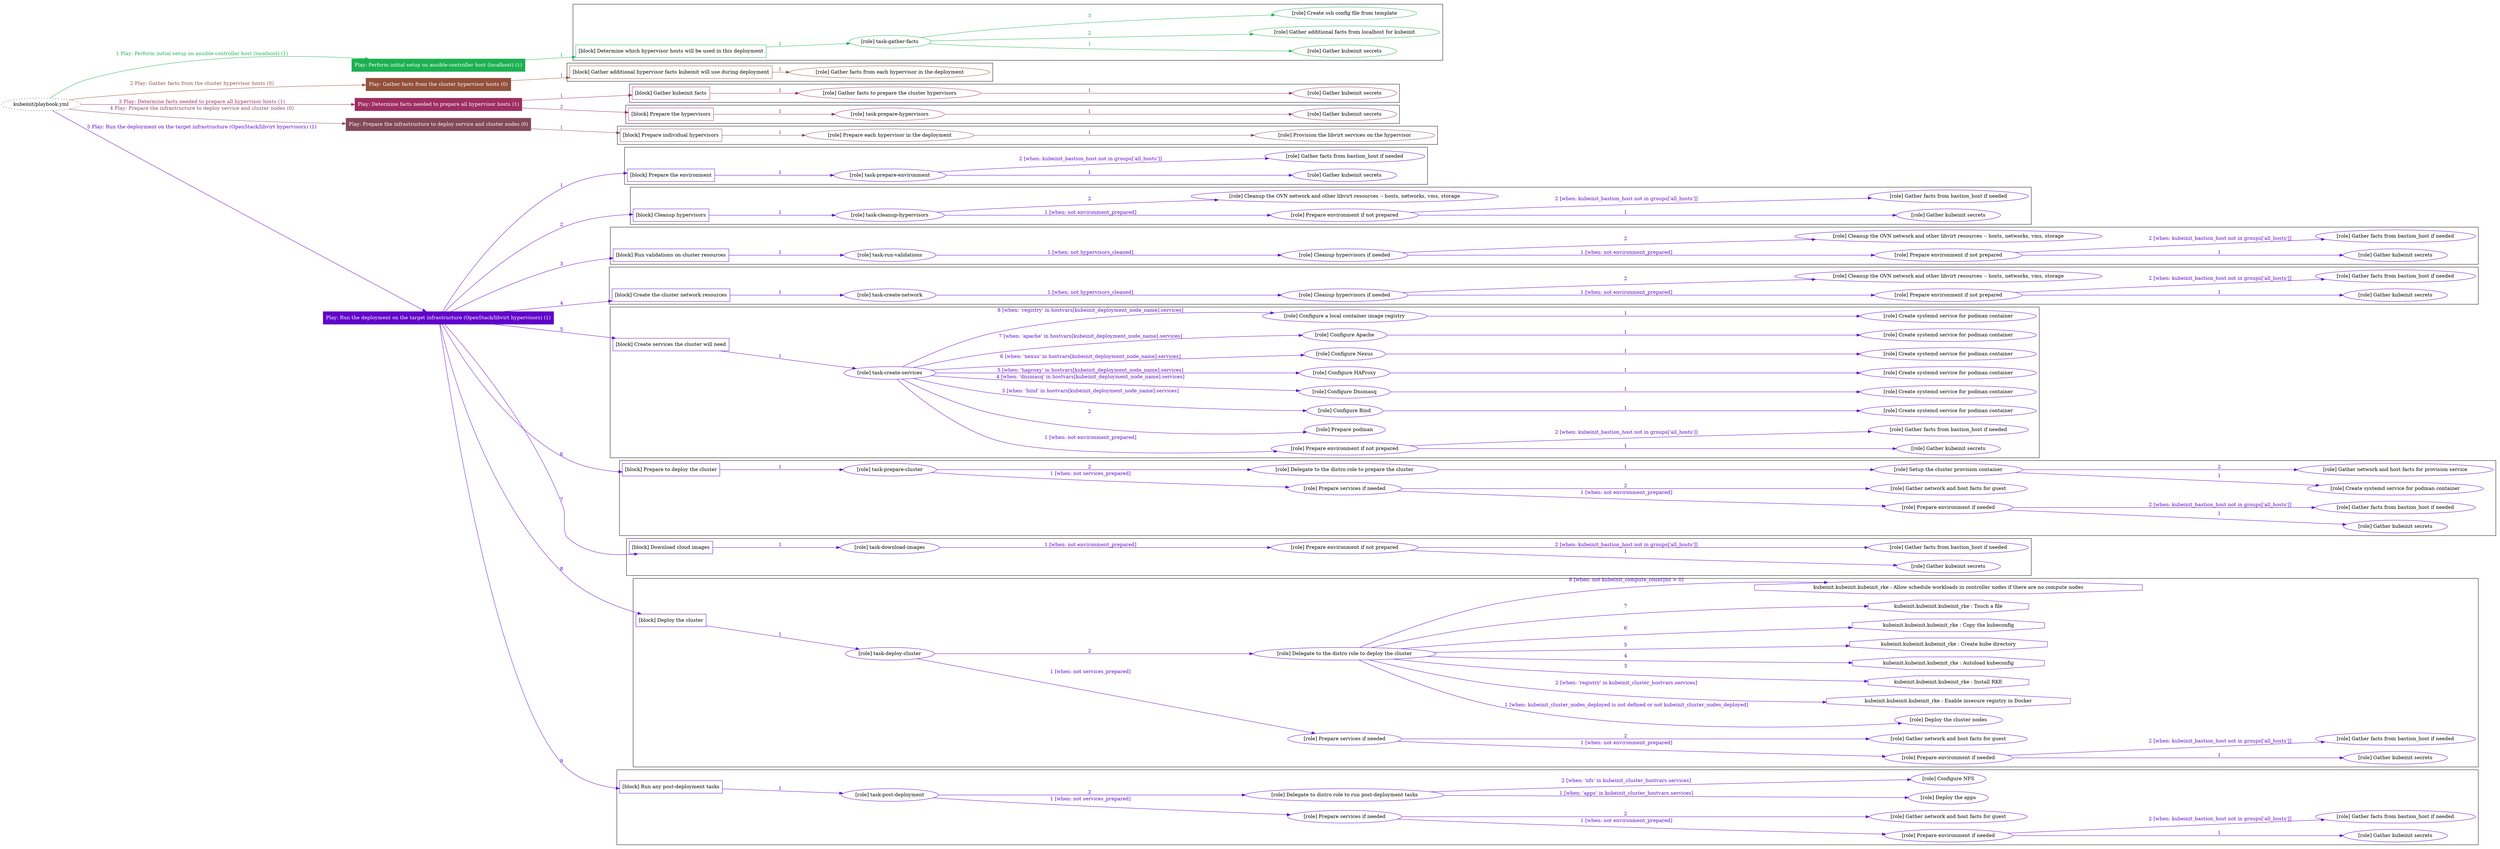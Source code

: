 digraph {
	graph [concentrate=true ordering=in rankdir=LR ratio=fill]
	edge [esep=5 sep=10]
	"kubeinit/playbook.yml" [URL="/home/runner/work/kubeinit/kubeinit/kubeinit/playbook.yml" id=playbook_23b154ed style=dotted]
	"kubeinit/playbook.yml" -> play_bd26dd8e [label="1 Play: Perform initial setup on ansible-controller host (localhost) (1)" color="#1cb051" fontcolor="#1cb051" id=edge_play_bd26dd8e labeltooltip="1 Play: Perform initial setup on ansible-controller host (localhost) (1)" tooltip="1 Play: Perform initial setup on ansible-controller host (localhost) (1)"]
	subgraph "Play: Perform initial setup on ansible-controller host (localhost) (1)" {
		play_bd26dd8e [label="Play: Perform initial setup on ansible-controller host (localhost) (1)" URL="/home/runner/work/kubeinit/kubeinit/kubeinit/playbook.yml" color="#1cb051" fontcolor="#ffffff" id=play_bd26dd8e shape=box style=filled tooltip=localhost]
		play_bd26dd8e -> block_3ce258e8 [label=1 color="#1cb051" fontcolor="#1cb051" id=edge_block_3ce258e8 labeltooltip=1 tooltip=1]
		subgraph cluster_block_3ce258e8 {
			block_3ce258e8 [label="[block] Determine which hypervisor hosts will be used in this deployment" URL="/home/runner/work/kubeinit/kubeinit/kubeinit/playbook.yml" color="#1cb051" id=block_3ce258e8 labeltooltip="Determine which hypervisor hosts will be used in this deployment" shape=box tooltip="Determine which hypervisor hosts will be used in this deployment"]
			block_3ce258e8 -> role_ca77ffe8 [label="1 " color="#1cb051" fontcolor="#1cb051" id=edge_role_ca77ffe8 labeltooltip="1 " tooltip="1 "]
			subgraph "task-gather-facts" {
				role_ca77ffe8 [label="[role] task-gather-facts" URL="/home/runner/work/kubeinit/kubeinit/kubeinit/playbook.yml" color="#1cb051" id=role_ca77ffe8 tooltip="task-gather-facts"]
				role_ca77ffe8 -> role_1e9909fc [label="1 " color="#1cb051" fontcolor="#1cb051" id=edge_role_1e9909fc labeltooltip="1 " tooltip="1 "]
				subgraph "Gather kubeinit secrets" {
					role_1e9909fc [label="[role] Gather kubeinit secrets" URL="/home/runner/.ansible/collections/ansible_collections/kubeinit/kubeinit/roles/kubeinit_prepare/tasks/build_hypervisors_group.yml" color="#1cb051" id=role_1e9909fc tooltip="Gather kubeinit secrets"]
				}
				role_ca77ffe8 -> role_f98a0396 [label="2 " color="#1cb051" fontcolor="#1cb051" id=edge_role_f98a0396 labeltooltip="2 " tooltip="2 "]
				subgraph "Gather additional facts from localhost for kubeinit" {
					role_f98a0396 [label="[role] Gather additional facts from localhost for kubeinit" URL="/home/runner/.ansible/collections/ansible_collections/kubeinit/kubeinit/roles/kubeinit_prepare/tasks/build_hypervisors_group.yml" color="#1cb051" id=role_f98a0396 tooltip="Gather additional facts from localhost for kubeinit"]
				}
				role_ca77ffe8 -> role_492698a8 [label="3 " color="#1cb051" fontcolor="#1cb051" id=edge_role_492698a8 labeltooltip="3 " tooltip="3 "]
				subgraph "Create ssh config file from template" {
					role_492698a8 [label="[role] Create ssh config file from template" URL="/home/runner/.ansible/collections/ansible_collections/kubeinit/kubeinit/roles/kubeinit_prepare/tasks/build_hypervisors_group.yml" color="#1cb051" id=role_492698a8 tooltip="Create ssh config file from template"]
				}
			}
		}
	}
	"kubeinit/playbook.yml" -> play_01b16d50 [label="2 Play: Gather facts from the cluster hypervisor hosts (0)" color="#924f3a" fontcolor="#924f3a" id=edge_play_01b16d50 labeltooltip="2 Play: Gather facts from the cluster hypervisor hosts (0)" tooltip="2 Play: Gather facts from the cluster hypervisor hosts (0)"]
	subgraph "Play: Gather facts from the cluster hypervisor hosts (0)" {
		play_01b16d50 [label="Play: Gather facts from the cluster hypervisor hosts (0)" URL="/home/runner/work/kubeinit/kubeinit/kubeinit/playbook.yml" color="#924f3a" fontcolor="#ffffff" id=play_01b16d50 shape=box style=filled tooltip="Play: Gather facts from the cluster hypervisor hosts (0)"]
		play_01b16d50 -> block_97de0577 [label=1 color="#924f3a" fontcolor="#924f3a" id=edge_block_97de0577 labeltooltip=1 tooltip=1]
		subgraph cluster_block_97de0577 {
			block_97de0577 [label="[block] Gather additional hypervisor facts kubeinit will use during deployment" URL="/home/runner/work/kubeinit/kubeinit/kubeinit/playbook.yml" color="#924f3a" id=block_97de0577 labeltooltip="Gather additional hypervisor facts kubeinit will use during deployment" shape=box tooltip="Gather additional hypervisor facts kubeinit will use during deployment"]
			block_97de0577 -> role_d6e57e4e [label="1 " color="#924f3a" fontcolor="#924f3a" id=edge_role_d6e57e4e labeltooltip="1 " tooltip="1 "]
			subgraph "Gather facts from each hypervisor in the deployment" {
				role_d6e57e4e [label="[role] Gather facts from each hypervisor in the deployment" URL="/home/runner/work/kubeinit/kubeinit/kubeinit/playbook.yml" color="#924f3a" id=role_d6e57e4e tooltip="Gather facts from each hypervisor in the deployment"]
			}
		}
	}
	"kubeinit/playbook.yml" -> play_04474429 [label="3 Play: Determine facts needed to prepare all hypervisor hosts (1)" color="#9e2e63" fontcolor="#9e2e63" id=edge_play_04474429 labeltooltip="3 Play: Determine facts needed to prepare all hypervisor hosts (1)" tooltip="3 Play: Determine facts needed to prepare all hypervisor hosts (1)"]
	subgraph "Play: Determine facts needed to prepare all hypervisor hosts (1)" {
		play_04474429 [label="Play: Determine facts needed to prepare all hypervisor hosts (1)" URL="/home/runner/work/kubeinit/kubeinit/kubeinit/playbook.yml" color="#9e2e63" fontcolor="#ffffff" id=play_04474429 shape=box style=filled tooltip=localhost]
		play_04474429 -> block_d39a2bb1 [label=1 color="#9e2e63" fontcolor="#9e2e63" id=edge_block_d39a2bb1 labeltooltip=1 tooltip=1]
		subgraph cluster_block_d39a2bb1 {
			block_d39a2bb1 [label="[block] Gather kubeinit facts" URL="/home/runner/work/kubeinit/kubeinit/kubeinit/playbook.yml" color="#9e2e63" id=block_d39a2bb1 labeltooltip="Gather kubeinit facts" shape=box tooltip="Gather kubeinit facts"]
			block_d39a2bb1 -> role_1b8afa53 [label="1 " color="#9e2e63" fontcolor="#9e2e63" id=edge_role_1b8afa53 labeltooltip="1 " tooltip="1 "]
			subgraph "Gather facts to prepare the cluster hypervisors" {
				role_1b8afa53 [label="[role] Gather facts to prepare the cluster hypervisors" URL="/home/runner/work/kubeinit/kubeinit/kubeinit/playbook.yml" color="#9e2e63" id=role_1b8afa53 tooltip="Gather facts to prepare the cluster hypervisors"]
				role_1b8afa53 -> role_c93fe16f [label="1 " color="#9e2e63" fontcolor="#9e2e63" id=edge_role_c93fe16f labeltooltip="1 " tooltip="1 "]
				subgraph "Gather kubeinit secrets" {
					role_c93fe16f [label="[role] Gather kubeinit secrets" URL="/home/runner/.ansible/collections/ansible_collections/kubeinit/kubeinit/roles/kubeinit_prepare/tasks/gather_kubeinit_facts.yml" color="#9e2e63" id=role_c93fe16f tooltip="Gather kubeinit secrets"]
				}
			}
		}
		play_04474429 -> block_0b998907 [label=2 color="#9e2e63" fontcolor="#9e2e63" id=edge_block_0b998907 labeltooltip=2 tooltip=2]
		subgraph cluster_block_0b998907 {
			block_0b998907 [label="[block] Prepare the hypervisors" URL="/home/runner/work/kubeinit/kubeinit/kubeinit/playbook.yml" color="#9e2e63" id=block_0b998907 labeltooltip="Prepare the hypervisors" shape=box tooltip="Prepare the hypervisors"]
			block_0b998907 -> role_3db9190d [label="1 " color="#9e2e63" fontcolor="#9e2e63" id=edge_role_3db9190d labeltooltip="1 " tooltip="1 "]
			subgraph "task-prepare-hypervisors" {
				role_3db9190d [label="[role] task-prepare-hypervisors" URL="/home/runner/work/kubeinit/kubeinit/kubeinit/playbook.yml" color="#9e2e63" id=role_3db9190d tooltip="task-prepare-hypervisors"]
				role_3db9190d -> role_d3c46f87 [label="1 " color="#9e2e63" fontcolor="#9e2e63" id=edge_role_d3c46f87 labeltooltip="1 " tooltip="1 "]
				subgraph "Gather kubeinit secrets" {
					role_d3c46f87 [label="[role] Gather kubeinit secrets" URL="/home/runner/.ansible/collections/ansible_collections/kubeinit/kubeinit/roles/kubeinit_prepare/tasks/gather_kubeinit_facts.yml" color="#9e2e63" id=role_d3c46f87 tooltip="Gather kubeinit secrets"]
				}
			}
		}
	}
	"kubeinit/playbook.yml" -> play_7773d3ea [label="4 Play: Prepare the infrastructure to deploy service and cluster nodes (0)" color="#83495b" fontcolor="#83495b" id=edge_play_7773d3ea labeltooltip="4 Play: Prepare the infrastructure to deploy service and cluster nodes (0)" tooltip="4 Play: Prepare the infrastructure to deploy service and cluster nodes (0)"]
	subgraph "Play: Prepare the infrastructure to deploy service and cluster nodes (0)" {
		play_7773d3ea [label="Play: Prepare the infrastructure to deploy service and cluster nodes (0)" URL="/home/runner/work/kubeinit/kubeinit/kubeinit/playbook.yml" color="#83495b" fontcolor="#ffffff" id=play_7773d3ea shape=box style=filled tooltip="Play: Prepare the infrastructure to deploy service and cluster nodes (0)"]
		play_7773d3ea -> block_8e6718e3 [label=1 color="#83495b" fontcolor="#83495b" id=edge_block_8e6718e3 labeltooltip=1 tooltip=1]
		subgraph cluster_block_8e6718e3 {
			block_8e6718e3 [label="[block] Prepare individual hypervisors" URL="/home/runner/work/kubeinit/kubeinit/kubeinit/playbook.yml" color="#83495b" id=block_8e6718e3 labeltooltip="Prepare individual hypervisors" shape=box tooltip="Prepare individual hypervisors"]
			block_8e6718e3 -> role_97fdbeb2 [label="1 " color="#83495b" fontcolor="#83495b" id=edge_role_97fdbeb2 labeltooltip="1 " tooltip="1 "]
			subgraph "Prepare each hypervisor in the deployment" {
				role_97fdbeb2 [label="[role] Prepare each hypervisor in the deployment" URL="/home/runner/work/kubeinit/kubeinit/kubeinit/playbook.yml" color="#83495b" id=role_97fdbeb2 tooltip="Prepare each hypervisor in the deployment"]
				role_97fdbeb2 -> role_c0e57688 [label="1 " color="#83495b" fontcolor="#83495b" id=edge_role_c0e57688 labeltooltip="1 " tooltip="1 "]
				subgraph "Provision the libvirt services on the hypervisor" {
					role_c0e57688 [label="[role] Provision the libvirt services on the hypervisor" URL="/home/runner/.ansible/collections/ansible_collections/kubeinit/kubeinit/roles/kubeinit_prepare/tasks/prepare_hypervisor.yml" color="#83495b" id=role_c0e57688 tooltip="Provision the libvirt services on the hypervisor"]
				}
			}
		}
	}
	"kubeinit/playbook.yml" -> play_a0183ea1 [label="5 Play: Run the deployment on the target infrastructure (OpenStack/libvirt hypervisors) (1)" color="#6102ca" fontcolor="#6102ca" id=edge_play_a0183ea1 labeltooltip="5 Play: Run the deployment on the target infrastructure (OpenStack/libvirt hypervisors) (1)" tooltip="5 Play: Run the deployment on the target infrastructure (OpenStack/libvirt hypervisors) (1)"]
	subgraph "Play: Run the deployment on the target infrastructure (OpenStack/libvirt hypervisors) (1)" {
		play_a0183ea1 [label="Play: Run the deployment on the target infrastructure (OpenStack/libvirt hypervisors) (1)" URL="/home/runner/work/kubeinit/kubeinit/kubeinit/playbook.yml" color="#6102ca" fontcolor="#ffffff" id=play_a0183ea1 shape=box style=filled tooltip=localhost]
		play_a0183ea1 -> block_3409b742 [label=1 color="#6102ca" fontcolor="#6102ca" id=edge_block_3409b742 labeltooltip=1 tooltip=1]
		subgraph cluster_block_3409b742 {
			block_3409b742 [label="[block] Prepare the environment" URL="/home/runner/work/kubeinit/kubeinit/kubeinit/playbook.yml" color="#6102ca" id=block_3409b742 labeltooltip="Prepare the environment" shape=box tooltip="Prepare the environment"]
			block_3409b742 -> role_817d0fa5 [label="1 " color="#6102ca" fontcolor="#6102ca" id=edge_role_817d0fa5 labeltooltip="1 " tooltip="1 "]
			subgraph "task-prepare-environment" {
				role_817d0fa5 [label="[role] task-prepare-environment" URL="/home/runner/work/kubeinit/kubeinit/kubeinit/playbook.yml" color="#6102ca" id=role_817d0fa5 tooltip="task-prepare-environment"]
				role_817d0fa5 -> role_91f07944 [label="1 " color="#6102ca" fontcolor="#6102ca" id=edge_role_91f07944 labeltooltip="1 " tooltip="1 "]
				subgraph "Gather kubeinit secrets" {
					role_91f07944 [label="[role] Gather kubeinit secrets" URL="/home/runner/.ansible/collections/ansible_collections/kubeinit/kubeinit/roles/kubeinit_prepare/tasks/gather_kubeinit_facts.yml" color="#6102ca" id=role_91f07944 tooltip="Gather kubeinit secrets"]
				}
				role_817d0fa5 -> role_a4966f89 [label="2 [when: kubeinit_bastion_host not in groups['all_hosts']]" color="#6102ca" fontcolor="#6102ca" id=edge_role_a4966f89 labeltooltip="2 [when: kubeinit_bastion_host not in groups['all_hosts']]" tooltip="2 [when: kubeinit_bastion_host not in groups['all_hosts']]"]
				subgraph "Gather facts from bastion_host if needed" {
					role_a4966f89 [label="[role] Gather facts from bastion_host if needed" URL="/home/runner/.ansible/collections/ansible_collections/kubeinit/kubeinit/roles/kubeinit_prepare/tasks/main.yml" color="#6102ca" id=role_a4966f89 tooltip="Gather facts from bastion_host if needed"]
				}
			}
		}
		play_a0183ea1 -> block_8f204767 [label=2 color="#6102ca" fontcolor="#6102ca" id=edge_block_8f204767 labeltooltip=2 tooltip=2]
		subgraph cluster_block_8f204767 {
			block_8f204767 [label="[block] Cleanup hypervisors" URL="/home/runner/work/kubeinit/kubeinit/kubeinit/playbook.yml" color="#6102ca" id=block_8f204767 labeltooltip="Cleanup hypervisors" shape=box tooltip="Cleanup hypervisors"]
			block_8f204767 -> role_eb859e78 [label="1 " color="#6102ca" fontcolor="#6102ca" id=edge_role_eb859e78 labeltooltip="1 " tooltip="1 "]
			subgraph "task-cleanup-hypervisors" {
				role_eb859e78 [label="[role] task-cleanup-hypervisors" URL="/home/runner/work/kubeinit/kubeinit/kubeinit/playbook.yml" color="#6102ca" id=role_eb859e78 tooltip="task-cleanup-hypervisors"]
				role_eb859e78 -> role_67121beb [label="1 [when: not environment_prepared]" color="#6102ca" fontcolor="#6102ca" id=edge_role_67121beb labeltooltip="1 [when: not environment_prepared]" tooltip="1 [when: not environment_prepared]"]
				subgraph "Prepare environment if not prepared" {
					role_67121beb [label="[role] Prepare environment if not prepared" URL="/home/runner/.ansible/collections/ansible_collections/kubeinit/kubeinit/roles/kubeinit_libvirt/tasks/cleanup_hypervisors.yml" color="#6102ca" id=role_67121beb tooltip="Prepare environment if not prepared"]
					role_67121beb -> role_612ebd5a [label="1 " color="#6102ca" fontcolor="#6102ca" id=edge_role_612ebd5a labeltooltip="1 " tooltip="1 "]
					subgraph "Gather kubeinit secrets" {
						role_612ebd5a [label="[role] Gather kubeinit secrets" URL="/home/runner/.ansible/collections/ansible_collections/kubeinit/kubeinit/roles/kubeinit_prepare/tasks/gather_kubeinit_facts.yml" color="#6102ca" id=role_612ebd5a tooltip="Gather kubeinit secrets"]
					}
					role_67121beb -> role_17b3fab9 [label="2 [when: kubeinit_bastion_host not in groups['all_hosts']]" color="#6102ca" fontcolor="#6102ca" id=edge_role_17b3fab9 labeltooltip="2 [when: kubeinit_bastion_host not in groups['all_hosts']]" tooltip="2 [when: kubeinit_bastion_host not in groups['all_hosts']]"]
					subgraph "Gather facts from bastion_host if needed" {
						role_17b3fab9 [label="[role] Gather facts from bastion_host if needed" URL="/home/runner/.ansible/collections/ansible_collections/kubeinit/kubeinit/roles/kubeinit_prepare/tasks/main.yml" color="#6102ca" id=role_17b3fab9 tooltip="Gather facts from bastion_host if needed"]
					}
				}
				role_eb859e78 -> role_69d9b52e [label="2 " color="#6102ca" fontcolor="#6102ca" id=edge_role_69d9b52e labeltooltip="2 " tooltip="2 "]
				subgraph "Cleanup the OVN network and other libvirt resources -- hosts, networks, vms, storage" {
					role_69d9b52e [label="[role] Cleanup the OVN network and other libvirt resources -- hosts, networks, vms, storage" URL="/home/runner/.ansible/collections/ansible_collections/kubeinit/kubeinit/roles/kubeinit_libvirt/tasks/cleanup_hypervisors.yml" color="#6102ca" id=role_69d9b52e tooltip="Cleanup the OVN network and other libvirt resources -- hosts, networks, vms, storage"]
				}
			}
		}
		play_a0183ea1 -> block_38515865 [label=3 color="#6102ca" fontcolor="#6102ca" id=edge_block_38515865 labeltooltip=3 tooltip=3]
		subgraph cluster_block_38515865 {
			block_38515865 [label="[block] Run validations on cluster resources" URL="/home/runner/work/kubeinit/kubeinit/kubeinit/playbook.yml" color="#6102ca" id=block_38515865 labeltooltip="Run validations on cluster resources" shape=box tooltip="Run validations on cluster resources"]
			block_38515865 -> role_ba800886 [label="1 " color="#6102ca" fontcolor="#6102ca" id=edge_role_ba800886 labeltooltip="1 " tooltip="1 "]
			subgraph "task-run-validations" {
				role_ba800886 [label="[role] task-run-validations" URL="/home/runner/work/kubeinit/kubeinit/kubeinit/playbook.yml" color="#6102ca" id=role_ba800886 tooltip="task-run-validations"]
				role_ba800886 -> role_145213db [label="1 [when: not hypervisors_cleaned]" color="#6102ca" fontcolor="#6102ca" id=edge_role_145213db labeltooltip="1 [when: not hypervisors_cleaned]" tooltip="1 [when: not hypervisors_cleaned]"]
				subgraph "Cleanup hypervisors if needed" {
					role_145213db [label="[role] Cleanup hypervisors if needed" URL="/home/runner/.ansible/collections/ansible_collections/kubeinit/kubeinit/roles/kubeinit_validations/tasks/main.yml" color="#6102ca" id=role_145213db tooltip="Cleanup hypervisors if needed"]
					role_145213db -> role_557ea775 [label="1 [when: not environment_prepared]" color="#6102ca" fontcolor="#6102ca" id=edge_role_557ea775 labeltooltip="1 [when: not environment_prepared]" tooltip="1 [when: not environment_prepared]"]
					subgraph "Prepare environment if not prepared" {
						role_557ea775 [label="[role] Prepare environment if not prepared" URL="/home/runner/.ansible/collections/ansible_collections/kubeinit/kubeinit/roles/kubeinit_libvirt/tasks/cleanup_hypervisors.yml" color="#6102ca" id=role_557ea775 tooltip="Prepare environment if not prepared"]
						role_557ea775 -> role_1ff5f832 [label="1 " color="#6102ca" fontcolor="#6102ca" id=edge_role_1ff5f832 labeltooltip="1 " tooltip="1 "]
						subgraph "Gather kubeinit secrets" {
							role_1ff5f832 [label="[role] Gather kubeinit secrets" URL="/home/runner/.ansible/collections/ansible_collections/kubeinit/kubeinit/roles/kubeinit_prepare/tasks/gather_kubeinit_facts.yml" color="#6102ca" id=role_1ff5f832 tooltip="Gather kubeinit secrets"]
						}
						role_557ea775 -> role_44877792 [label="2 [when: kubeinit_bastion_host not in groups['all_hosts']]" color="#6102ca" fontcolor="#6102ca" id=edge_role_44877792 labeltooltip="2 [when: kubeinit_bastion_host not in groups['all_hosts']]" tooltip="2 [when: kubeinit_bastion_host not in groups['all_hosts']]"]
						subgraph "Gather facts from bastion_host if needed" {
							role_44877792 [label="[role] Gather facts from bastion_host if needed" URL="/home/runner/.ansible/collections/ansible_collections/kubeinit/kubeinit/roles/kubeinit_prepare/tasks/main.yml" color="#6102ca" id=role_44877792 tooltip="Gather facts from bastion_host if needed"]
						}
					}
					role_145213db -> role_7ae03227 [label="2 " color="#6102ca" fontcolor="#6102ca" id=edge_role_7ae03227 labeltooltip="2 " tooltip="2 "]
					subgraph "Cleanup the OVN network and other libvirt resources -- hosts, networks, vms, storage" {
						role_7ae03227 [label="[role] Cleanup the OVN network and other libvirt resources -- hosts, networks, vms, storage" URL="/home/runner/.ansible/collections/ansible_collections/kubeinit/kubeinit/roles/kubeinit_libvirt/tasks/cleanup_hypervisors.yml" color="#6102ca" id=role_7ae03227 tooltip="Cleanup the OVN network and other libvirt resources -- hosts, networks, vms, storage"]
					}
				}
			}
		}
		play_a0183ea1 -> block_9257412f [label=4 color="#6102ca" fontcolor="#6102ca" id=edge_block_9257412f labeltooltip=4 tooltip=4]
		subgraph cluster_block_9257412f {
			block_9257412f [label="[block] Create the cluster network resources" URL="/home/runner/work/kubeinit/kubeinit/kubeinit/playbook.yml" color="#6102ca" id=block_9257412f labeltooltip="Create the cluster network resources" shape=box tooltip="Create the cluster network resources"]
			block_9257412f -> role_0f815d0e [label="1 " color="#6102ca" fontcolor="#6102ca" id=edge_role_0f815d0e labeltooltip="1 " tooltip="1 "]
			subgraph "task-create-network" {
				role_0f815d0e [label="[role] task-create-network" URL="/home/runner/work/kubeinit/kubeinit/kubeinit/playbook.yml" color="#6102ca" id=role_0f815d0e tooltip="task-create-network"]
				role_0f815d0e -> role_c1fdfc50 [label="1 [when: not hypervisors_cleaned]" color="#6102ca" fontcolor="#6102ca" id=edge_role_c1fdfc50 labeltooltip="1 [when: not hypervisors_cleaned]" tooltip="1 [when: not hypervisors_cleaned]"]
				subgraph "Cleanup hypervisors if needed" {
					role_c1fdfc50 [label="[role] Cleanup hypervisors if needed" URL="/home/runner/.ansible/collections/ansible_collections/kubeinit/kubeinit/roles/kubeinit_libvirt/tasks/create_network.yml" color="#6102ca" id=role_c1fdfc50 tooltip="Cleanup hypervisors if needed"]
					role_c1fdfc50 -> role_2e058e3f [label="1 [when: not environment_prepared]" color="#6102ca" fontcolor="#6102ca" id=edge_role_2e058e3f labeltooltip="1 [when: not environment_prepared]" tooltip="1 [when: not environment_prepared]"]
					subgraph "Prepare environment if not prepared" {
						role_2e058e3f [label="[role] Prepare environment if not prepared" URL="/home/runner/.ansible/collections/ansible_collections/kubeinit/kubeinit/roles/kubeinit_libvirt/tasks/cleanup_hypervisors.yml" color="#6102ca" id=role_2e058e3f tooltip="Prepare environment if not prepared"]
						role_2e058e3f -> role_a3dbd1cb [label="1 " color="#6102ca" fontcolor="#6102ca" id=edge_role_a3dbd1cb labeltooltip="1 " tooltip="1 "]
						subgraph "Gather kubeinit secrets" {
							role_a3dbd1cb [label="[role] Gather kubeinit secrets" URL="/home/runner/.ansible/collections/ansible_collections/kubeinit/kubeinit/roles/kubeinit_prepare/tasks/gather_kubeinit_facts.yml" color="#6102ca" id=role_a3dbd1cb tooltip="Gather kubeinit secrets"]
						}
						role_2e058e3f -> role_c2fa4680 [label="2 [when: kubeinit_bastion_host not in groups['all_hosts']]" color="#6102ca" fontcolor="#6102ca" id=edge_role_c2fa4680 labeltooltip="2 [when: kubeinit_bastion_host not in groups['all_hosts']]" tooltip="2 [when: kubeinit_bastion_host not in groups['all_hosts']]"]
						subgraph "Gather facts from bastion_host if needed" {
							role_c2fa4680 [label="[role] Gather facts from bastion_host if needed" URL="/home/runner/.ansible/collections/ansible_collections/kubeinit/kubeinit/roles/kubeinit_prepare/tasks/main.yml" color="#6102ca" id=role_c2fa4680 tooltip="Gather facts from bastion_host if needed"]
						}
					}
					role_c1fdfc50 -> role_b69dd2ba [label="2 " color="#6102ca" fontcolor="#6102ca" id=edge_role_b69dd2ba labeltooltip="2 " tooltip="2 "]
					subgraph "Cleanup the OVN network and other libvirt resources -- hosts, networks, vms, storage" {
						role_b69dd2ba [label="[role] Cleanup the OVN network and other libvirt resources -- hosts, networks, vms, storage" URL="/home/runner/.ansible/collections/ansible_collections/kubeinit/kubeinit/roles/kubeinit_libvirt/tasks/cleanup_hypervisors.yml" color="#6102ca" id=role_b69dd2ba tooltip="Cleanup the OVN network and other libvirt resources -- hosts, networks, vms, storage"]
					}
				}
			}
		}
		play_a0183ea1 -> block_30a81be2 [label=5 color="#6102ca" fontcolor="#6102ca" id=edge_block_30a81be2 labeltooltip=5 tooltip=5]
		subgraph cluster_block_30a81be2 {
			block_30a81be2 [label="[block] Create services the cluster will need" URL="/home/runner/work/kubeinit/kubeinit/kubeinit/playbook.yml" color="#6102ca" id=block_30a81be2 labeltooltip="Create services the cluster will need" shape=box tooltip="Create services the cluster will need"]
			block_30a81be2 -> role_633fab78 [label="1 " color="#6102ca" fontcolor="#6102ca" id=edge_role_633fab78 labeltooltip="1 " tooltip="1 "]
			subgraph "task-create-services" {
				role_633fab78 [label="[role] task-create-services" URL="/home/runner/work/kubeinit/kubeinit/kubeinit/playbook.yml" color="#6102ca" id=role_633fab78 tooltip="task-create-services"]
				role_633fab78 -> role_fe9d4805 [label="1 [when: not environment_prepared]" color="#6102ca" fontcolor="#6102ca" id=edge_role_fe9d4805 labeltooltip="1 [when: not environment_prepared]" tooltip="1 [when: not environment_prepared]"]
				subgraph "Prepare environment if not prepared" {
					role_fe9d4805 [label="[role] Prepare environment if not prepared" URL="/home/runner/.ansible/collections/ansible_collections/kubeinit/kubeinit/roles/kubeinit_services/tasks/main.yml" color="#6102ca" id=role_fe9d4805 tooltip="Prepare environment if not prepared"]
					role_fe9d4805 -> role_3e9238ca [label="1 " color="#6102ca" fontcolor="#6102ca" id=edge_role_3e9238ca labeltooltip="1 " tooltip="1 "]
					subgraph "Gather kubeinit secrets" {
						role_3e9238ca [label="[role] Gather kubeinit secrets" URL="/home/runner/.ansible/collections/ansible_collections/kubeinit/kubeinit/roles/kubeinit_prepare/tasks/gather_kubeinit_facts.yml" color="#6102ca" id=role_3e9238ca tooltip="Gather kubeinit secrets"]
					}
					role_fe9d4805 -> role_6c9b95ca [label="2 [when: kubeinit_bastion_host not in groups['all_hosts']]" color="#6102ca" fontcolor="#6102ca" id=edge_role_6c9b95ca labeltooltip="2 [when: kubeinit_bastion_host not in groups['all_hosts']]" tooltip="2 [when: kubeinit_bastion_host not in groups['all_hosts']]"]
					subgraph "Gather facts from bastion_host if needed" {
						role_6c9b95ca [label="[role] Gather facts from bastion_host if needed" URL="/home/runner/.ansible/collections/ansible_collections/kubeinit/kubeinit/roles/kubeinit_prepare/tasks/main.yml" color="#6102ca" id=role_6c9b95ca tooltip="Gather facts from bastion_host if needed"]
					}
				}
				role_633fab78 -> role_1315e447 [label="2 " color="#6102ca" fontcolor="#6102ca" id=edge_role_1315e447 labeltooltip="2 " tooltip="2 "]
				subgraph "Prepare podman" {
					role_1315e447 [label="[role] Prepare podman" URL="/home/runner/.ansible/collections/ansible_collections/kubeinit/kubeinit/roles/kubeinit_services/tasks/00_create_service_pod.yml" color="#6102ca" id=role_1315e447 tooltip="Prepare podman"]
				}
				role_633fab78 -> role_35bea88e [label="3 [when: 'bind' in hostvars[kubeinit_deployment_node_name].services]" color="#6102ca" fontcolor="#6102ca" id=edge_role_35bea88e labeltooltip="3 [when: 'bind' in hostvars[kubeinit_deployment_node_name].services]" tooltip="3 [when: 'bind' in hostvars[kubeinit_deployment_node_name].services]"]
				subgraph "Configure Bind" {
					role_35bea88e [label="[role] Configure Bind" URL="/home/runner/.ansible/collections/ansible_collections/kubeinit/kubeinit/roles/kubeinit_services/tasks/start_services_containers.yml" color="#6102ca" id=role_35bea88e tooltip="Configure Bind"]
					role_35bea88e -> role_a91b4204 [label="1 " color="#6102ca" fontcolor="#6102ca" id=edge_role_a91b4204 labeltooltip="1 " tooltip="1 "]
					subgraph "Create systemd service for podman container" {
						role_a91b4204 [label="[role] Create systemd service for podman container" URL="/home/runner/.ansible/collections/ansible_collections/kubeinit/kubeinit/roles/kubeinit_bind/tasks/main.yml" color="#6102ca" id=role_a91b4204 tooltip="Create systemd service for podman container"]
					}
				}
				role_633fab78 -> role_70664ed8 [label="4 [when: 'dnsmasq' in hostvars[kubeinit_deployment_node_name].services]" color="#6102ca" fontcolor="#6102ca" id=edge_role_70664ed8 labeltooltip="4 [when: 'dnsmasq' in hostvars[kubeinit_deployment_node_name].services]" tooltip="4 [when: 'dnsmasq' in hostvars[kubeinit_deployment_node_name].services]"]
				subgraph "Configure Dnsmasq" {
					role_70664ed8 [label="[role] Configure Dnsmasq" URL="/home/runner/.ansible/collections/ansible_collections/kubeinit/kubeinit/roles/kubeinit_services/tasks/start_services_containers.yml" color="#6102ca" id=role_70664ed8 tooltip="Configure Dnsmasq"]
					role_70664ed8 -> role_4f2d71c5 [label="1 " color="#6102ca" fontcolor="#6102ca" id=edge_role_4f2d71c5 labeltooltip="1 " tooltip="1 "]
					subgraph "Create systemd service for podman container" {
						role_4f2d71c5 [label="[role] Create systemd service for podman container" URL="/home/runner/.ansible/collections/ansible_collections/kubeinit/kubeinit/roles/kubeinit_dnsmasq/tasks/main.yml" color="#6102ca" id=role_4f2d71c5 tooltip="Create systemd service for podman container"]
					}
				}
				role_633fab78 -> role_60ba97e0 [label="5 [when: 'haproxy' in hostvars[kubeinit_deployment_node_name].services]" color="#6102ca" fontcolor="#6102ca" id=edge_role_60ba97e0 labeltooltip="5 [when: 'haproxy' in hostvars[kubeinit_deployment_node_name].services]" tooltip="5 [when: 'haproxy' in hostvars[kubeinit_deployment_node_name].services]"]
				subgraph "Configure HAProxy" {
					role_60ba97e0 [label="[role] Configure HAProxy" URL="/home/runner/.ansible/collections/ansible_collections/kubeinit/kubeinit/roles/kubeinit_services/tasks/start_services_containers.yml" color="#6102ca" id=role_60ba97e0 tooltip="Configure HAProxy"]
					role_60ba97e0 -> role_f8ce6a6d [label="1 " color="#6102ca" fontcolor="#6102ca" id=edge_role_f8ce6a6d labeltooltip="1 " tooltip="1 "]
					subgraph "Create systemd service for podman container" {
						role_f8ce6a6d [label="[role] Create systemd service for podman container" URL="/home/runner/.ansible/collections/ansible_collections/kubeinit/kubeinit/roles/kubeinit_haproxy/tasks/main.yml" color="#6102ca" id=role_f8ce6a6d tooltip="Create systemd service for podman container"]
					}
				}
				role_633fab78 -> role_e88d5d44 [label="6 [when: 'nexus' in hostvars[kubeinit_deployment_node_name].services]" color="#6102ca" fontcolor="#6102ca" id=edge_role_e88d5d44 labeltooltip="6 [when: 'nexus' in hostvars[kubeinit_deployment_node_name].services]" tooltip="6 [when: 'nexus' in hostvars[kubeinit_deployment_node_name].services]"]
				subgraph "Configure Nexus" {
					role_e88d5d44 [label="[role] Configure Nexus" URL="/home/runner/.ansible/collections/ansible_collections/kubeinit/kubeinit/roles/kubeinit_services/tasks/start_services_containers.yml" color="#6102ca" id=role_e88d5d44 tooltip="Configure Nexus"]
					role_e88d5d44 -> role_92a43c85 [label="1 " color="#6102ca" fontcolor="#6102ca" id=edge_role_92a43c85 labeltooltip="1 " tooltip="1 "]
					subgraph "Create systemd service for podman container" {
						role_92a43c85 [label="[role] Create systemd service for podman container" URL="/home/runner/.ansible/collections/ansible_collections/kubeinit/kubeinit/roles/kubeinit_nexus/tasks/main.yml" color="#6102ca" id=role_92a43c85 tooltip="Create systemd service for podman container"]
					}
				}
				role_633fab78 -> role_081b8c67 [label="7 [when: 'apache' in hostvars[kubeinit_deployment_node_name].services]" color="#6102ca" fontcolor="#6102ca" id=edge_role_081b8c67 labeltooltip="7 [when: 'apache' in hostvars[kubeinit_deployment_node_name].services]" tooltip="7 [when: 'apache' in hostvars[kubeinit_deployment_node_name].services]"]
				subgraph "Configure Apache" {
					role_081b8c67 [label="[role] Configure Apache" URL="/home/runner/.ansible/collections/ansible_collections/kubeinit/kubeinit/roles/kubeinit_services/tasks/start_services_containers.yml" color="#6102ca" id=role_081b8c67 tooltip="Configure Apache"]
					role_081b8c67 -> role_65b0ab47 [label="1 " color="#6102ca" fontcolor="#6102ca" id=edge_role_65b0ab47 labeltooltip="1 " tooltip="1 "]
					subgraph "Create systemd service for podman container" {
						role_65b0ab47 [label="[role] Create systemd service for podman container" URL="/home/runner/.ansible/collections/ansible_collections/kubeinit/kubeinit/roles/kubeinit_apache/tasks/main.yml" color="#6102ca" id=role_65b0ab47 tooltip="Create systemd service for podman container"]
					}
				}
				role_633fab78 -> role_8bb33308 [label="8 [when: 'registry' in hostvars[kubeinit_deployment_node_name].services]" color="#6102ca" fontcolor="#6102ca" id=edge_role_8bb33308 labeltooltip="8 [when: 'registry' in hostvars[kubeinit_deployment_node_name].services]" tooltip="8 [when: 'registry' in hostvars[kubeinit_deployment_node_name].services]"]
				subgraph "Configure a local container image registry" {
					role_8bb33308 [label="[role] Configure a local container image registry" URL="/home/runner/.ansible/collections/ansible_collections/kubeinit/kubeinit/roles/kubeinit_services/tasks/start_services_containers.yml" color="#6102ca" id=role_8bb33308 tooltip="Configure a local container image registry"]
					role_8bb33308 -> role_cfbcee43 [label="1 " color="#6102ca" fontcolor="#6102ca" id=edge_role_cfbcee43 labeltooltip="1 " tooltip="1 "]
					subgraph "Create systemd service for podman container" {
						role_cfbcee43 [label="[role] Create systemd service for podman container" URL="/home/runner/.ansible/collections/ansible_collections/kubeinit/kubeinit/roles/kubeinit_registry/tasks/main.yml" color="#6102ca" id=role_cfbcee43 tooltip="Create systemd service for podman container"]
					}
				}
			}
		}
		play_a0183ea1 -> block_230a0479 [label=6 color="#6102ca" fontcolor="#6102ca" id=edge_block_230a0479 labeltooltip=6 tooltip=6]
		subgraph cluster_block_230a0479 {
			block_230a0479 [label="[block] Prepare to deploy the cluster" URL="/home/runner/work/kubeinit/kubeinit/kubeinit/playbook.yml" color="#6102ca" id=block_230a0479 labeltooltip="Prepare to deploy the cluster" shape=box tooltip="Prepare to deploy the cluster"]
			block_230a0479 -> role_a1b6bfc0 [label="1 " color="#6102ca" fontcolor="#6102ca" id=edge_role_a1b6bfc0 labeltooltip="1 " tooltip="1 "]
			subgraph "task-prepare-cluster" {
				role_a1b6bfc0 [label="[role] task-prepare-cluster" URL="/home/runner/work/kubeinit/kubeinit/kubeinit/playbook.yml" color="#6102ca" id=role_a1b6bfc0 tooltip="task-prepare-cluster"]
				role_a1b6bfc0 -> role_891d99b9 [label="1 [when: not services_prepared]" color="#6102ca" fontcolor="#6102ca" id=edge_role_891d99b9 labeltooltip="1 [when: not services_prepared]" tooltip="1 [when: not services_prepared]"]
				subgraph "Prepare services if needed" {
					role_891d99b9 [label="[role] Prepare services if needed" URL="/home/runner/.ansible/collections/ansible_collections/kubeinit/kubeinit/roles/kubeinit_prepare/tasks/prepare_cluster.yml" color="#6102ca" id=role_891d99b9 tooltip="Prepare services if needed"]
					role_891d99b9 -> role_4b6bc99a [label="1 [when: not environment_prepared]" color="#6102ca" fontcolor="#6102ca" id=edge_role_4b6bc99a labeltooltip="1 [when: not environment_prepared]" tooltip="1 [when: not environment_prepared]"]
					subgraph "Prepare environment if needed" {
						role_4b6bc99a [label="[role] Prepare environment if needed" URL="/home/runner/.ansible/collections/ansible_collections/kubeinit/kubeinit/roles/kubeinit_services/tasks/prepare_services.yml" color="#6102ca" id=role_4b6bc99a tooltip="Prepare environment if needed"]
						role_4b6bc99a -> role_80e1b1c4 [label="1 " color="#6102ca" fontcolor="#6102ca" id=edge_role_80e1b1c4 labeltooltip="1 " tooltip="1 "]
						subgraph "Gather kubeinit secrets" {
							role_80e1b1c4 [label="[role] Gather kubeinit secrets" URL="/home/runner/.ansible/collections/ansible_collections/kubeinit/kubeinit/roles/kubeinit_prepare/tasks/gather_kubeinit_facts.yml" color="#6102ca" id=role_80e1b1c4 tooltip="Gather kubeinit secrets"]
						}
						role_4b6bc99a -> role_325f2ade [label="2 [when: kubeinit_bastion_host not in groups['all_hosts']]" color="#6102ca" fontcolor="#6102ca" id=edge_role_325f2ade labeltooltip="2 [when: kubeinit_bastion_host not in groups['all_hosts']]" tooltip="2 [when: kubeinit_bastion_host not in groups['all_hosts']]"]
						subgraph "Gather facts from bastion_host if needed" {
							role_325f2ade [label="[role] Gather facts from bastion_host if needed" URL="/home/runner/.ansible/collections/ansible_collections/kubeinit/kubeinit/roles/kubeinit_prepare/tasks/main.yml" color="#6102ca" id=role_325f2ade tooltip="Gather facts from bastion_host if needed"]
						}
					}
					role_891d99b9 -> role_412987bf [label="2 " color="#6102ca" fontcolor="#6102ca" id=edge_role_412987bf labeltooltip="2 " tooltip="2 "]
					subgraph "Gather network and host facts for guest" {
						role_412987bf [label="[role] Gather network and host facts for guest" URL="/home/runner/.ansible/collections/ansible_collections/kubeinit/kubeinit/roles/kubeinit_services/tasks/prepare_services.yml" color="#6102ca" id=role_412987bf tooltip="Gather network and host facts for guest"]
					}
				}
				role_a1b6bfc0 -> role_e01e4030 [label="2 " color="#6102ca" fontcolor="#6102ca" id=edge_role_e01e4030 labeltooltip="2 " tooltip="2 "]
				subgraph "Delegate to the distro role to prepare the cluster" {
					role_e01e4030 [label="[role] Delegate to the distro role to prepare the cluster" URL="/home/runner/.ansible/collections/ansible_collections/kubeinit/kubeinit/roles/kubeinit_prepare/tasks/prepare_cluster.yml" color="#6102ca" id=role_e01e4030 tooltip="Delegate to the distro role to prepare the cluster"]
					role_e01e4030 -> role_59470d95 [label="1 " color="#6102ca" fontcolor="#6102ca" id=edge_role_59470d95 labeltooltip="1 " tooltip="1 "]
					subgraph "Setup the cluster provision container" {
						role_59470d95 [label="[role] Setup the cluster provision container" URL="/home/runner/.ansible/collections/ansible_collections/kubeinit/kubeinit/roles/kubeinit_rke/tasks/prepare_cluster.yml" color="#6102ca" id=role_59470d95 tooltip="Setup the cluster provision container"]
						role_59470d95 -> role_8aa0da30 [label="1 " color="#6102ca" fontcolor="#6102ca" id=edge_role_8aa0da30 labeltooltip="1 " tooltip="1 "]
						subgraph "Create systemd service for podman container" {
							role_8aa0da30 [label="[role] Create systemd service for podman container" URL="/home/runner/.ansible/collections/ansible_collections/kubeinit/kubeinit/roles/kubeinit_services/tasks/create_provision_container.yml" color="#6102ca" id=role_8aa0da30 tooltip="Create systemd service for podman container"]
						}
						role_59470d95 -> role_c05c1650 [label="2 " color="#6102ca" fontcolor="#6102ca" id=edge_role_c05c1650 labeltooltip="2 " tooltip="2 "]
						subgraph "Gather network and host facts for provision service" {
							role_c05c1650 [label="[role] Gather network and host facts for provision service" URL="/home/runner/.ansible/collections/ansible_collections/kubeinit/kubeinit/roles/kubeinit_services/tasks/create_provision_container.yml" color="#6102ca" id=role_c05c1650 tooltip="Gather network and host facts for provision service"]
						}
					}
				}
			}
		}
		play_a0183ea1 -> block_9db190ee [label=7 color="#6102ca" fontcolor="#6102ca" id=edge_block_9db190ee labeltooltip=7 tooltip=7]
		subgraph cluster_block_9db190ee {
			block_9db190ee [label="[block] Download cloud images" URL="/home/runner/work/kubeinit/kubeinit/kubeinit/playbook.yml" color="#6102ca" id=block_9db190ee labeltooltip="Download cloud images" shape=box tooltip="Download cloud images"]
			block_9db190ee -> role_ab3728d0 [label="1 " color="#6102ca" fontcolor="#6102ca" id=edge_role_ab3728d0 labeltooltip="1 " tooltip="1 "]
			subgraph "task-download-images" {
				role_ab3728d0 [label="[role] task-download-images" URL="/home/runner/work/kubeinit/kubeinit/kubeinit/playbook.yml" color="#6102ca" id=role_ab3728d0 tooltip="task-download-images"]
				role_ab3728d0 -> role_a4a2253a [label="1 [when: not environment_prepared]" color="#6102ca" fontcolor="#6102ca" id=edge_role_a4a2253a labeltooltip="1 [when: not environment_prepared]" tooltip="1 [when: not environment_prepared]"]
				subgraph "Prepare environment if not prepared" {
					role_a4a2253a [label="[role] Prepare environment if not prepared" URL="/home/runner/.ansible/collections/ansible_collections/kubeinit/kubeinit/roles/kubeinit_libvirt/tasks/download_cloud_images.yml" color="#6102ca" id=role_a4a2253a tooltip="Prepare environment if not prepared"]
					role_a4a2253a -> role_7f3582c4 [label="1 " color="#6102ca" fontcolor="#6102ca" id=edge_role_7f3582c4 labeltooltip="1 " tooltip="1 "]
					subgraph "Gather kubeinit secrets" {
						role_7f3582c4 [label="[role] Gather kubeinit secrets" URL="/home/runner/.ansible/collections/ansible_collections/kubeinit/kubeinit/roles/kubeinit_prepare/tasks/gather_kubeinit_facts.yml" color="#6102ca" id=role_7f3582c4 tooltip="Gather kubeinit secrets"]
					}
					role_a4a2253a -> role_55619908 [label="2 [when: kubeinit_bastion_host not in groups['all_hosts']]" color="#6102ca" fontcolor="#6102ca" id=edge_role_55619908 labeltooltip="2 [when: kubeinit_bastion_host not in groups['all_hosts']]" tooltip="2 [when: kubeinit_bastion_host not in groups['all_hosts']]"]
					subgraph "Gather facts from bastion_host if needed" {
						role_55619908 [label="[role] Gather facts from bastion_host if needed" URL="/home/runner/.ansible/collections/ansible_collections/kubeinit/kubeinit/roles/kubeinit_prepare/tasks/main.yml" color="#6102ca" id=role_55619908 tooltip="Gather facts from bastion_host if needed"]
					}
				}
			}
		}
		play_a0183ea1 -> block_d32b2d80 [label=8 color="#6102ca" fontcolor="#6102ca" id=edge_block_d32b2d80 labeltooltip=8 tooltip=8]
		subgraph cluster_block_d32b2d80 {
			block_d32b2d80 [label="[block] Deploy the cluster" URL="/home/runner/work/kubeinit/kubeinit/kubeinit/playbook.yml" color="#6102ca" id=block_d32b2d80 labeltooltip="Deploy the cluster" shape=box tooltip="Deploy the cluster"]
			block_d32b2d80 -> role_778a37ab [label="1 " color="#6102ca" fontcolor="#6102ca" id=edge_role_778a37ab labeltooltip="1 " tooltip="1 "]
			subgraph "task-deploy-cluster" {
				role_778a37ab [label="[role] task-deploy-cluster" URL="/home/runner/work/kubeinit/kubeinit/kubeinit/playbook.yml" color="#6102ca" id=role_778a37ab tooltip="task-deploy-cluster"]
				role_778a37ab -> role_1fe4ea3f [label="1 [when: not services_prepared]" color="#6102ca" fontcolor="#6102ca" id=edge_role_1fe4ea3f labeltooltip="1 [when: not services_prepared]" tooltip="1 [when: not services_prepared]"]
				subgraph "Prepare services if needed" {
					role_1fe4ea3f [label="[role] Prepare services if needed" URL="/home/runner/.ansible/collections/ansible_collections/kubeinit/kubeinit/roles/kubeinit_prepare/tasks/deploy_cluster.yml" color="#6102ca" id=role_1fe4ea3f tooltip="Prepare services if needed"]
					role_1fe4ea3f -> role_27524aec [label="1 [when: not environment_prepared]" color="#6102ca" fontcolor="#6102ca" id=edge_role_27524aec labeltooltip="1 [when: not environment_prepared]" tooltip="1 [when: not environment_prepared]"]
					subgraph "Prepare environment if needed" {
						role_27524aec [label="[role] Prepare environment if needed" URL="/home/runner/.ansible/collections/ansible_collections/kubeinit/kubeinit/roles/kubeinit_services/tasks/prepare_services.yml" color="#6102ca" id=role_27524aec tooltip="Prepare environment if needed"]
						role_27524aec -> role_05949dd4 [label="1 " color="#6102ca" fontcolor="#6102ca" id=edge_role_05949dd4 labeltooltip="1 " tooltip="1 "]
						subgraph "Gather kubeinit secrets" {
							role_05949dd4 [label="[role] Gather kubeinit secrets" URL="/home/runner/.ansible/collections/ansible_collections/kubeinit/kubeinit/roles/kubeinit_prepare/tasks/gather_kubeinit_facts.yml" color="#6102ca" id=role_05949dd4 tooltip="Gather kubeinit secrets"]
						}
						role_27524aec -> role_2ef45ba5 [label="2 [when: kubeinit_bastion_host not in groups['all_hosts']]" color="#6102ca" fontcolor="#6102ca" id=edge_role_2ef45ba5 labeltooltip="2 [when: kubeinit_bastion_host not in groups['all_hosts']]" tooltip="2 [when: kubeinit_bastion_host not in groups['all_hosts']]"]
						subgraph "Gather facts from bastion_host if needed" {
							role_2ef45ba5 [label="[role] Gather facts from bastion_host if needed" URL="/home/runner/.ansible/collections/ansible_collections/kubeinit/kubeinit/roles/kubeinit_prepare/tasks/main.yml" color="#6102ca" id=role_2ef45ba5 tooltip="Gather facts from bastion_host if needed"]
						}
					}
					role_1fe4ea3f -> role_81f5c5a8 [label="2 " color="#6102ca" fontcolor="#6102ca" id=edge_role_81f5c5a8 labeltooltip="2 " tooltip="2 "]
					subgraph "Gather network and host facts for guest" {
						role_81f5c5a8 [label="[role] Gather network and host facts for guest" URL="/home/runner/.ansible/collections/ansible_collections/kubeinit/kubeinit/roles/kubeinit_services/tasks/prepare_services.yml" color="#6102ca" id=role_81f5c5a8 tooltip="Gather network and host facts for guest"]
					}
				}
				role_778a37ab -> role_325a76a7 [label="2 " color="#6102ca" fontcolor="#6102ca" id=edge_role_325a76a7 labeltooltip="2 " tooltip="2 "]
				subgraph "Delegate to the distro role to deploy the cluster" {
					role_325a76a7 [label="[role] Delegate to the distro role to deploy the cluster" URL="/home/runner/.ansible/collections/ansible_collections/kubeinit/kubeinit/roles/kubeinit_prepare/tasks/deploy_cluster.yml" color="#6102ca" id=role_325a76a7 tooltip="Delegate to the distro role to deploy the cluster"]
					role_325a76a7 -> role_03244ca7 [label="1 [when: kubeinit_cluster_nodes_deployed is not defined or not kubeinit_cluster_nodes_deployed]" color="#6102ca" fontcolor="#6102ca" id=edge_role_03244ca7 labeltooltip="1 [when: kubeinit_cluster_nodes_deployed is not defined or not kubeinit_cluster_nodes_deployed]" tooltip="1 [when: kubeinit_cluster_nodes_deployed is not defined or not kubeinit_cluster_nodes_deployed]"]
					subgraph "Deploy the cluster nodes" {
						role_03244ca7 [label="[role] Deploy the cluster nodes" URL="/home/runner/.ansible/collections/ansible_collections/kubeinit/kubeinit/roles/kubeinit_rke/tasks/main.yml" color="#6102ca" id=role_03244ca7 tooltip="Deploy the cluster nodes"]
					}
					task_e502f3b5 [label="kubeinit.kubeinit.kubeinit_rke : Enable insecure registry in Docker" URL="/home/runner/.ansible/collections/ansible_collections/kubeinit/kubeinit/roles/kubeinit_rke/tasks/main.yml" color="#6102ca" id=task_e502f3b5 shape=octagon tooltip="kubeinit.kubeinit.kubeinit_rke : Enable insecure registry in Docker"]
					role_325a76a7 -> task_e502f3b5 [label="2 [when: 'registry' in kubeinit_cluster_hostvars.services]" color="#6102ca" fontcolor="#6102ca" id=edge_task_e502f3b5 labeltooltip="2 [when: 'registry' in kubeinit_cluster_hostvars.services]" tooltip="2 [when: 'registry' in kubeinit_cluster_hostvars.services]"]
					task_5d8a41c1 [label="kubeinit.kubeinit.kubeinit_rke : Install RKE" URL="/home/runner/.ansible/collections/ansible_collections/kubeinit/kubeinit/roles/kubeinit_rke/tasks/main.yml" color="#6102ca" id=task_5d8a41c1 shape=octagon tooltip="kubeinit.kubeinit.kubeinit_rke : Install RKE"]
					role_325a76a7 -> task_5d8a41c1 [label="3 " color="#6102ca" fontcolor="#6102ca" id=edge_task_5d8a41c1 labeltooltip="3 " tooltip="3 "]
					task_c83bd49b [label="kubeinit.kubeinit.kubeinit_rke : Autoload kubeconfig" URL="/home/runner/.ansible/collections/ansible_collections/kubeinit/kubeinit/roles/kubeinit_rke/tasks/main.yml" color="#6102ca" id=task_c83bd49b shape=octagon tooltip="kubeinit.kubeinit.kubeinit_rke : Autoload kubeconfig"]
					role_325a76a7 -> task_c83bd49b [label="4 " color="#6102ca" fontcolor="#6102ca" id=edge_task_c83bd49b labeltooltip="4 " tooltip="4 "]
					task_6c22331c [label="kubeinit.kubeinit.kubeinit_rke : Create kube directory" URL="/home/runner/.ansible/collections/ansible_collections/kubeinit/kubeinit/roles/kubeinit_rke/tasks/main.yml" color="#6102ca" id=task_6c22331c shape=octagon tooltip="kubeinit.kubeinit.kubeinit_rke : Create kube directory"]
					role_325a76a7 -> task_6c22331c [label="5 " color="#6102ca" fontcolor="#6102ca" id=edge_task_6c22331c labeltooltip="5 " tooltip="5 "]
					task_a8c75f39 [label="kubeinit.kubeinit.kubeinit_rke : Copy the kubeconfig" URL="/home/runner/.ansible/collections/ansible_collections/kubeinit/kubeinit/roles/kubeinit_rke/tasks/main.yml" color="#6102ca" id=task_a8c75f39 shape=octagon tooltip="kubeinit.kubeinit.kubeinit_rke : Copy the kubeconfig"]
					role_325a76a7 -> task_a8c75f39 [label="6 " color="#6102ca" fontcolor="#6102ca" id=edge_task_a8c75f39 labeltooltip="6 " tooltip="6 "]
					task_e7a1a780 [label="kubeinit.kubeinit.kubeinit_rke : Touch a file" URL="/home/runner/.ansible/collections/ansible_collections/kubeinit/kubeinit/roles/kubeinit_rke/tasks/main.yml" color="#6102ca" id=task_e7a1a780 shape=octagon tooltip="kubeinit.kubeinit.kubeinit_rke : Touch a file"]
					role_325a76a7 -> task_e7a1a780 [label="7 " color="#6102ca" fontcolor="#6102ca" id=edge_task_e7a1a780 labeltooltip="7 " tooltip="7 "]
					task_8cd82801 [label="kubeinit.kubeinit.kubeinit_rke : Allow schedule workloads in controller nodes if there are no compute nodes" URL="/home/runner/.ansible/collections/ansible_collections/kubeinit/kubeinit/roles/kubeinit_rke/tasks/main.yml" color="#6102ca" id=task_8cd82801 shape=octagon tooltip="kubeinit.kubeinit.kubeinit_rke : Allow schedule workloads in controller nodes if there are no compute nodes"]
					role_325a76a7 -> task_8cd82801 [label="8 [when: not kubeinit_compute_count|int > 0]" color="#6102ca" fontcolor="#6102ca" id=edge_task_8cd82801 labeltooltip="8 [when: not kubeinit_compute_count|int > 0]" tooltip="8 [when: not kubeinit_compute_count|int > 0]"]
				}
			}
		}
		play_a0183ea1 -> block_3f3fe326 [label=9 color="#6102ca" fontcolor="#6102ca" id=edge_block_3f3fe326 labeltooltip=9 tooltip=9]
		subgraph cluster_block_3f3fe326 {
			block_3f3fe326 [label="[block] Run any post-deployment tasks" URL="/home/runner/work/kubeinit/kubeinit/kubeinit/playbook.yml" color="#6102ca" id=block_3f3fe326 labeltooltip="Run any post-deployment tasks" shape=box tooltip="Run any post-deployment tasks"]
			block_3f3fe326 -> role_45f2dbac [label="1 " color="#6102ca" fontcolor="#6102ca" id=edge_role_45f2dbac labeltooltip="1 " tooltip="1 "]
			subgraph "task-post-deployment" {
				role_45f2dbac [label="[role] task-post-deployment" URL="/home/runner/work/kubeinit/kubeinit/kubeinit/playbook.yml" color="#6102ca" id=role_45f2dbac tooltip="task-post-deployment"]
				role_45f2dbac -> role_7794d509 [label="1 [when: not services_prepared]" color="#6102ca" fontcolor="#6102ca" id=edge_role_7794d509 labeltooltip="1 [when: not services_prepared]" tooltip="1 [when: not services_prepared]"]
				subgraph "Prepare services if needed" {
					role_7794d509 [label="[role] Prepare services if needed" URL="/home/runner/.ansible/collections/ansible_collections/kubeinit/kubeinit/roles/kubeinit_prepare/tasks/post_deployment.yml" color="#6102ca" id=role_7794d509 tooltip="Prepare services if needed"]
					role_7794d509 -> role_3dabeb1b [label="1 [when: not environment_prepared]" color="#6102ca" fontcolor="#6102ca" id=edge_role_3dabeb1b labeltooltip="1 [when: not environment_prepared]" tooltip="1 [when: not environment_prepared]"]
					subgraph "Prepare environment if needed" {
						role_3dabeb1b [label="[role] Prepare environment if needed" URL="/home/runner/.ansible/collections/ansible_collections/kubeinit/kubeinit/roles/kubeinit_services/tasks/prepare_services.yml" color="#6102ca" id=role_3dabeb1b tooltip="Prepare environment if needed"]
						role_3dabeb1b -> role_c42283fd [label="1 " color="#6102ca" fontcolor="#6102ca" id=edge_role_c42283fd labeltooltip="1 " tooltip="1 "]
						subgraph "Gather kubeinit secrets" {
							role_c42283fd [label="[role] Gather kubeinit secrets" URL="/home/runner/.ansible/collections/ansible_collections/kubeinit/kubeinit/roles/kubeinit_prepare/tasks/gather_kubeinit_facts.yml" color="#6102ca" id=role_c42283fd tooltip="Gather kubeinit secrets"]
						}
						role_3dabeb1b -> role_b9e7642d [label="2 [when: kubeinit_bastion_host not in groups['all_hosts']]" color="#6102ca" fontcolor="#6102ca" id=edge_role_b9e7642d labeltooltip="2 [when: kubeinit_bastion_host not in groups['all_hosts']]" tooltip="2 [when: kubeinit_bastion_host not in groups['all_hosts']]"]
						subgraph "Gather facts from bastion_host if needed" {
							role_b9e7642d [label="[role] Gather facts from bastion_host if needed" URL="/home/runner/.ansible/collections/ansible_collections/kubeinit/kubeinit/roles/kubeinit_prepare/tasks/main.yml" color="#6102ca" id=role_b9e7642d tooltip="Gather facts from bastion_host if needed"]
						}
					}
					role_7794d509 -> role_f757f83b [label="2 " color="#6102ca" fontcolor="#6102ca" id=edge_role_f757f83b labeltooltip="2 " tooltip="2 "]
					subgraph "Gather network and host facts for guest" {
						role_f757f83b [label="[role] Gather network and host facts for guest" URL="/home/runner/.ansible/collections/ansible_collections/kubeinit/kubeinit/roles/kubeinit_services/tasks/prepare_services.yml" color="#6102ca" id=role_f757f83b tooltip="Gather network and host facts for guest"]
					}
				}
				role_45f2dbac -> role_806fe1a0 [label="2 " color="#6102ca" fontcolor="#6102ca" id=edge_role_806fe1a0 labeltooltip="2 " tooltip="2 "]
				subgraph "Delegate to distro role to run post-deployment tasks" {
					role_806fe1a0 [label="[role] Delegate to distro role to run post-deployment tasks" URL="/home/runner/.ansible/collections/ansible_collections/kubeinit/kubeinit/roles/kubeinit_prepare/tasks/post_deployment.yml" color="#6102ca" id=role_806fe1a0 tooltip="Delegate to distro role to run post-deployment tasks"]
					role_806fe1a0 -> role_5ac9c906 [label="1 [when: 'apps' in kubeinit_cluster_hostvars.services]" color="#6102ca" fontcolor="#6102ca" id=edge_role_5ac9c906 labeltooltip="1 [when: 'apps' in kubeinit_cluster_hostvars.services]" tooltip="1 [when: 'apps' in kubeinit_cluster_hostvars.services]"]
					subgraph "Deploy the apps" {
						role_5ac9c906 [label="[role] Deploy the apps" URL="/home/runner/.ansible/collections/ansible_collections/kubeinit/kubeinit/roles/kubeinit_rke/tasks/post_deployment_tasks.yml" color="#6102ca" id=role_5ac9c906 tooltip="Deploy the apps"]
					}
					role_806fe1a0 -> role_bd07515d [label="2 [when: 'nfs' in kubeinit_cluster_hostvars.services]" color="#6102ca" fontcolor="#6102ca" id=edge_role_bd07515d labeltooltip="2 [when: 'nfs' in kubeinit_cluster_hostvars.services]" tooltip="2 [when: 'nfs' in kubeinit_cluster_hostvars.services]"]
					subgraph "Configure NFS" {
						role_bd07515d [label="[role] Configure NFS" URL="/home/runner/.ansible/collections/ansible_collections/kubeinit/kubeinit/roles/kubeinit_rke/tasks/post_deployment_tasks.yml" color="#6102ca" id=role_bd07515d tooltip="Configure NFS"]
					}
				}
			}
		}
	}
}
